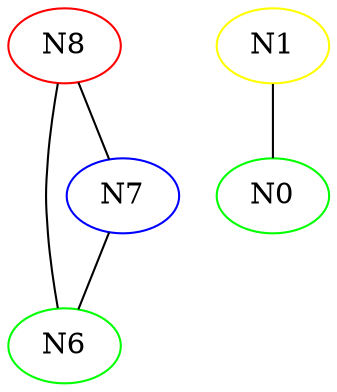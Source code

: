 

strict graph {
	N8 -- N6
	N8 -- N7
	N8 [color=red]
	N7 -- N6
	N7 -- N8
	N7 [color=blue]
	N6 -- N7
	N6 -- N8
	N6 [color=green]
	N1 -- N0
	N1 [color=yellow]
	N0 -- N1
	N0 [color=green]
}

strict graph {
	N13 -- N11
	N13 [color=red]
	N11 -- N13
	N11 [color=blue]
	N9 -- N7
	N9 -- N8
	N9 [color=red]
	N8 -- N7
	N8 -- N9
	N8 [color=yellow]
	N7 -- N8
	N7 -- N9
	N7 [color=green]
	N1 -- N0
	N1 [color=yellow]
	N0 -- N1
	N0 [color=green]
}